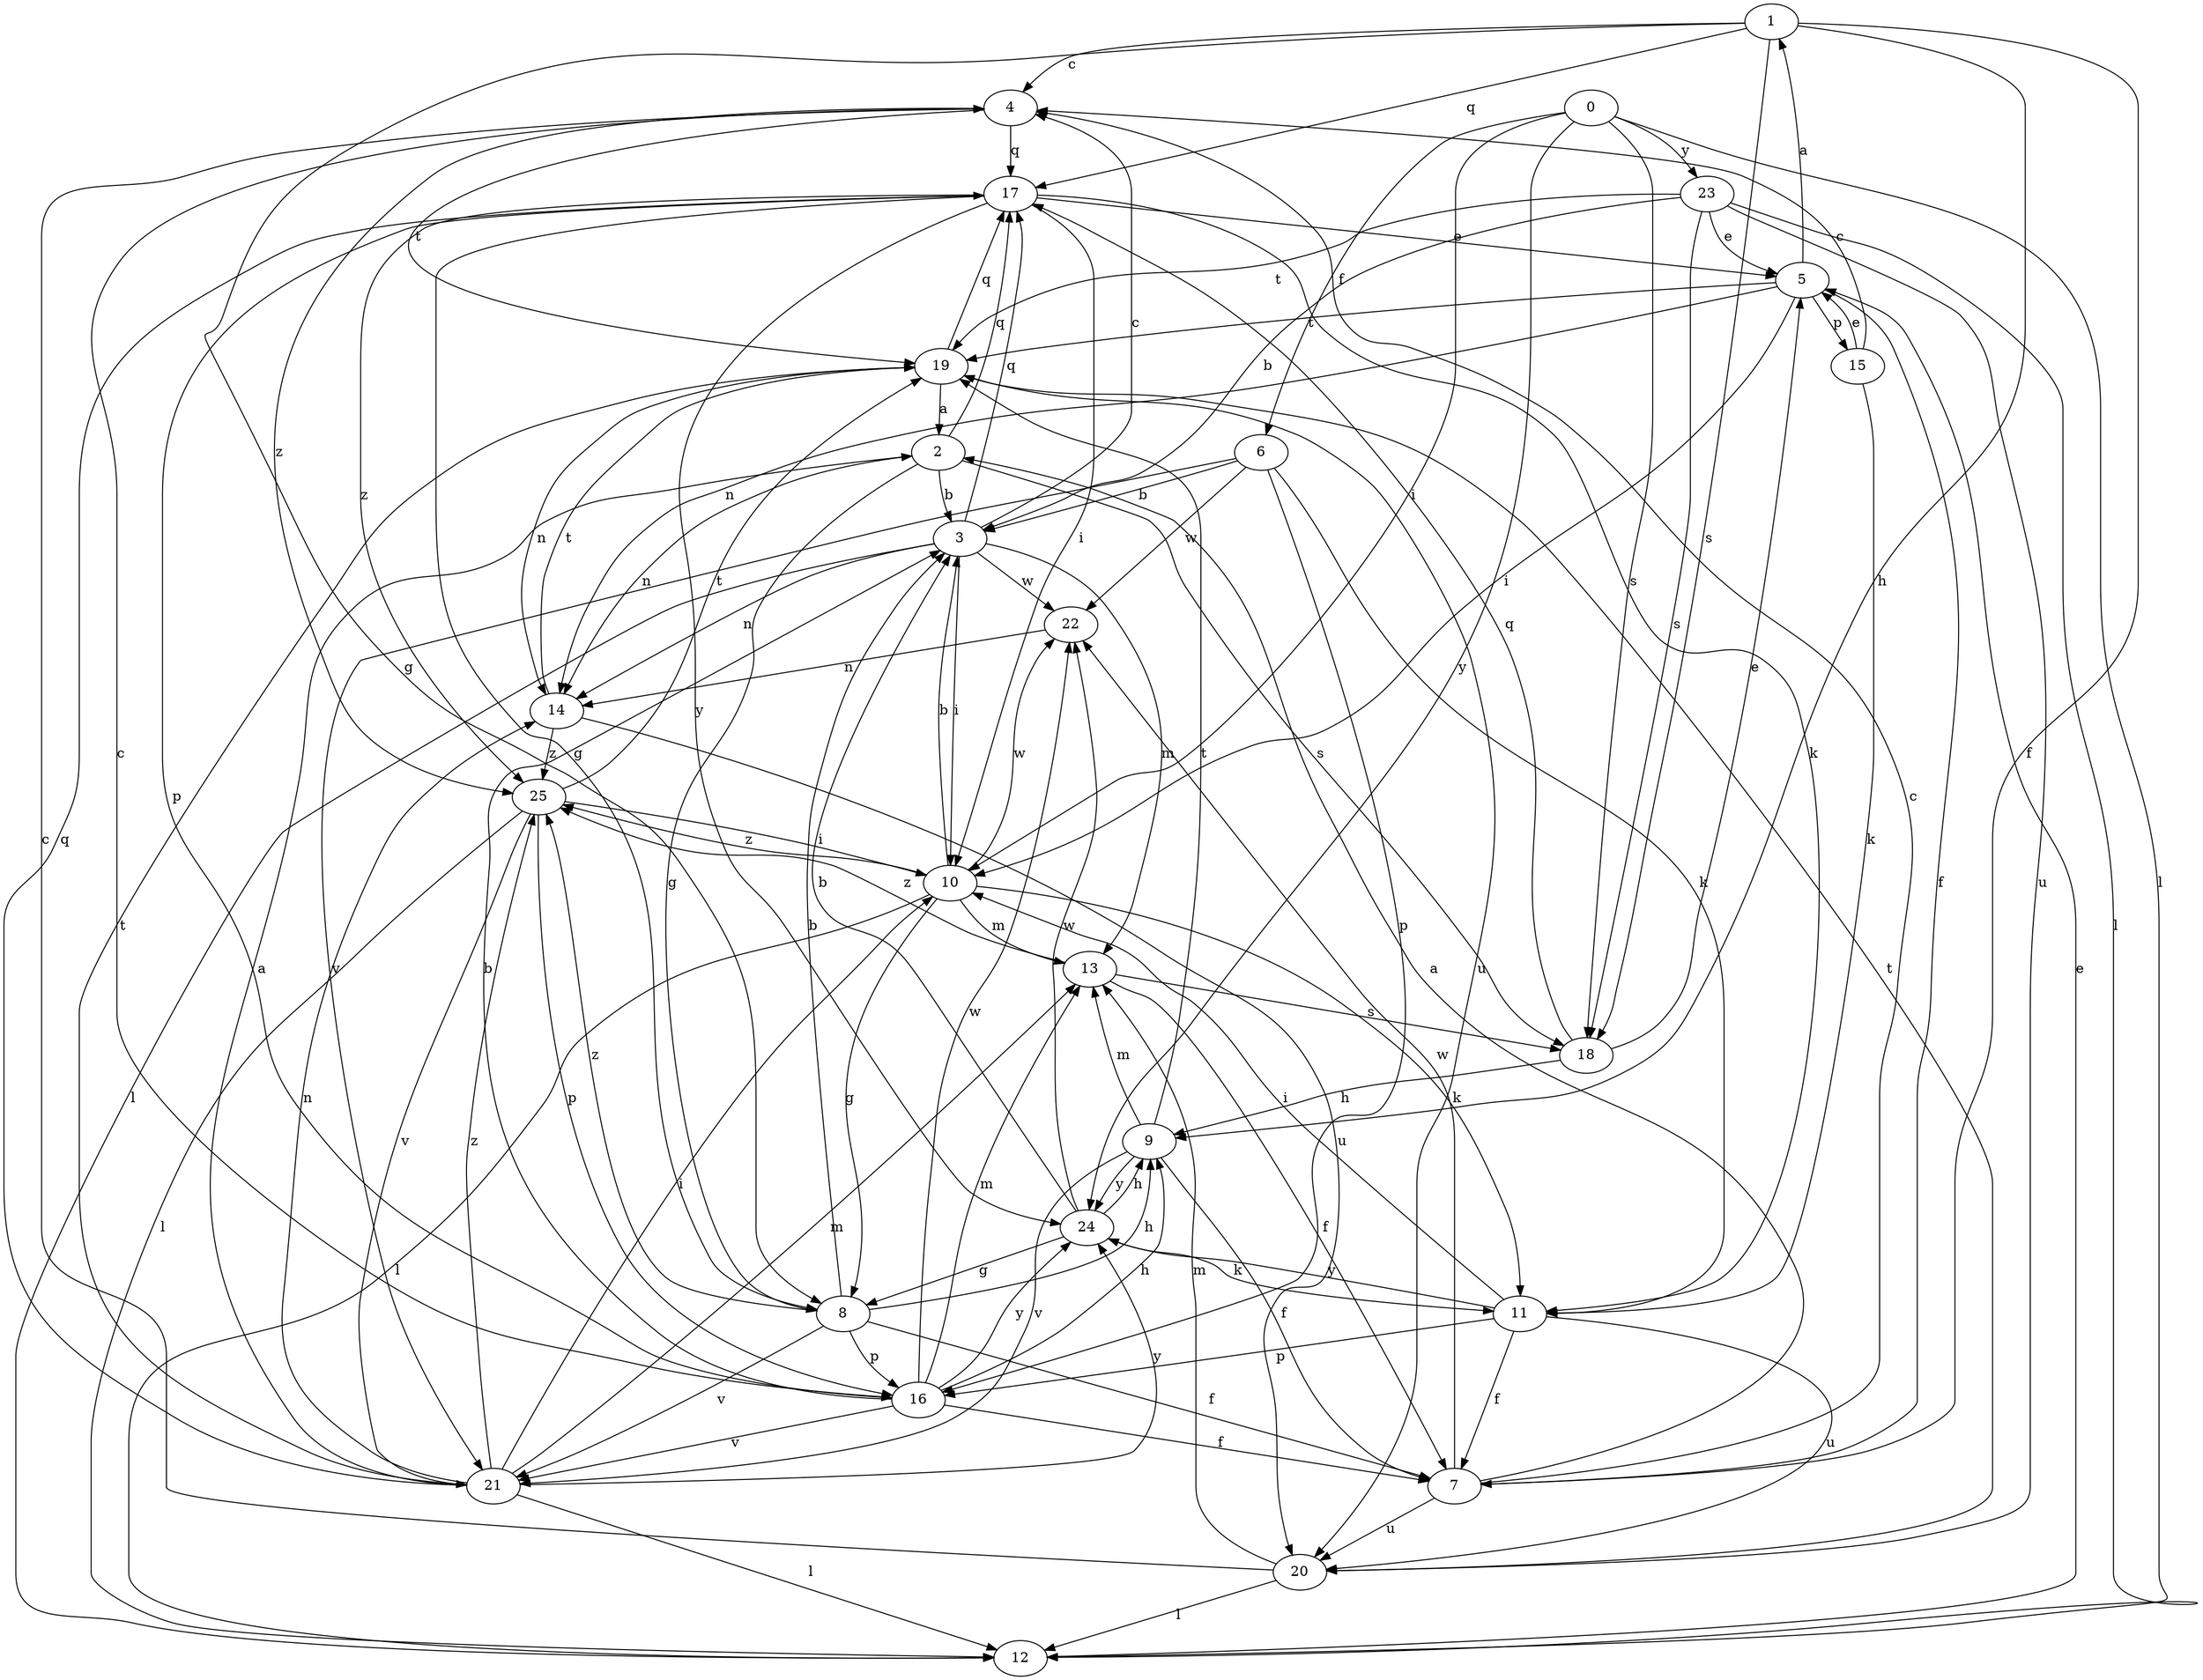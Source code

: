 strict digraph  {
1;
2;
3;
4;
5;
6;
7;
8;
9;
10;
0;
11;
12;
13;
14;
15;
16;
17;
18;
19;
20;
21;
22;
23;
24;
25;
1 -> 4  [label=c];
1 -> 7  [label=f];
1 -> 8  [label=g];
1 -> 9  [label=h];
1 -> 17  [label=q];
1 -> 18  [label=s];
2 -> 3  [label=b];
2 -> 8  [label=g];
2 -> 14  [label=n];
2 -> 17  [label=q];
2 -> 18  [label=s];
3 -> 4  [label=c];
3 -> 10  [label=i];
3 -> 12  [label=l];
3 -> 13  [label=m];
3 -> 14  [label=n];
3 -> 17  [label=q];
3 -> 22  [label=w];
4 -> 17  [label=q];
4 -> 19  [label=t];
4 -> 25  [label=z];
5 -> 1  [label=a];
5 -> 7  [label=f];
5 -> 10  [label=i];
5 -> 14  [label=n];
5 -> 15  [label=p];
5 -> 19  [label=t];
6 -> 3  [label=b];
6 -> 11  [label=k];
6 -> 16  [label=p];
6 -> 21  [label=v];
6 -> 22  [label=w];
7 -> 2  [label=a];
7 -> 4  [label=c];
7 -> 20  [label=u];
7 -> 22  [label=w];
8 -> 3  [label=b];
8 -> 7  [label=f];
8 -> 9  [label=h];
8 -> 16  [label=p];
8 -> 21  [label=v];
8 -> 25  [label=z];
9 -> 7  [label=f];
9 -> 13  [label=m];
9 -> 19  [label=t];
9 -> 21  [label=v];
9 -> 24  [label=y];
10 -> 3  [label=b];
10 -> 8  [label=g];
10 -> 11  [label=k];
10 -> 12  [label=l];
10 -> 13  [label=m];
10 -> 22  [label=w];
10 -> 25  [label=z];
0 -> 6  [label=f];
0 -> 10  [label=i];
0 -> 12  [label=l];
0 -> 18  [label=s];
0 -> 23  [label=y];
0 -> 24  [label=y];
11 -> 7  [label=f];
11 -> 10  [label=i];
11 -> 16  [label=p];
11 -> 20  [label=u];
11 -> 24  [label=y];
12 -> 5  [label=e];
13 -> 7  [label=f];
13 -> 18  [label=s];
13 -> 25  [label=z];
14 -> 19  [label=t];
14 -> 20  [label=u];
14 -> 25  [label=z];
15 -> 4  [label=c];
15 -> 5  [label=e];
15 -> 11  [label=k];
16 -> 3  [label=b];
16 -> 4  [label=c];
16 -> 7  [label=f];
16 -> 9  [label=h];
16 -> 13  [label=m];
16 -> 21  [label=v];
16 -> 22  [label=w];
16 -> 24  [label=y];
17 -> 5  [label=e];
17 -> 8  [label=g];
17 -> 10  [label=i];
17 -> 11  [label=k];
17 -> 16  [label=p];
17 -> 24  [label=y];
17 -> 25  [label=z];
18 -> 5  [label=e];
18 -> 9  [label=h];
18 -> 17  [label=q];
19 -> 2  [label=a];
19 -> 14  [label=n];
19 -> 17  [label=q];
19 -> 20  [label=u];
20 -> 4  [label=c];
20 -> 12  [label=l];
20 -> 13  [label=m];
20 -> 19  [label=t];
21 -> 2  [label=a];
21 -> 10  [label=i];
21 -> 12  [label=l];
21 -> 13  [label=m];
21 -> 14  [label=n];
21 -> 17  [label=q];
21 -> 19  [label=t];
21 -> 24  [label=y];
21 -> 25  [label=z];
22 -> 14  [label=n];
23 -> 3  [label=b];
23 -> 5  [label=e];
23 -> 12  [label=l];
23 -> 18  [label=s];
23 -> 19  [label=t];
23 -> 20  [label=u];
24 -> 3  [label=b];
24 -> 8  [label=g];
24 -> 9  [label=h];
24 -> 11  [label=k];
24 -> 22  [label=w];
25 -> 10  [label=i];
25 -> 12  [label=l];
25 -> 16  [label=p];
25 -> 19  [label=t];
25 -> 21  [label=v];
}
